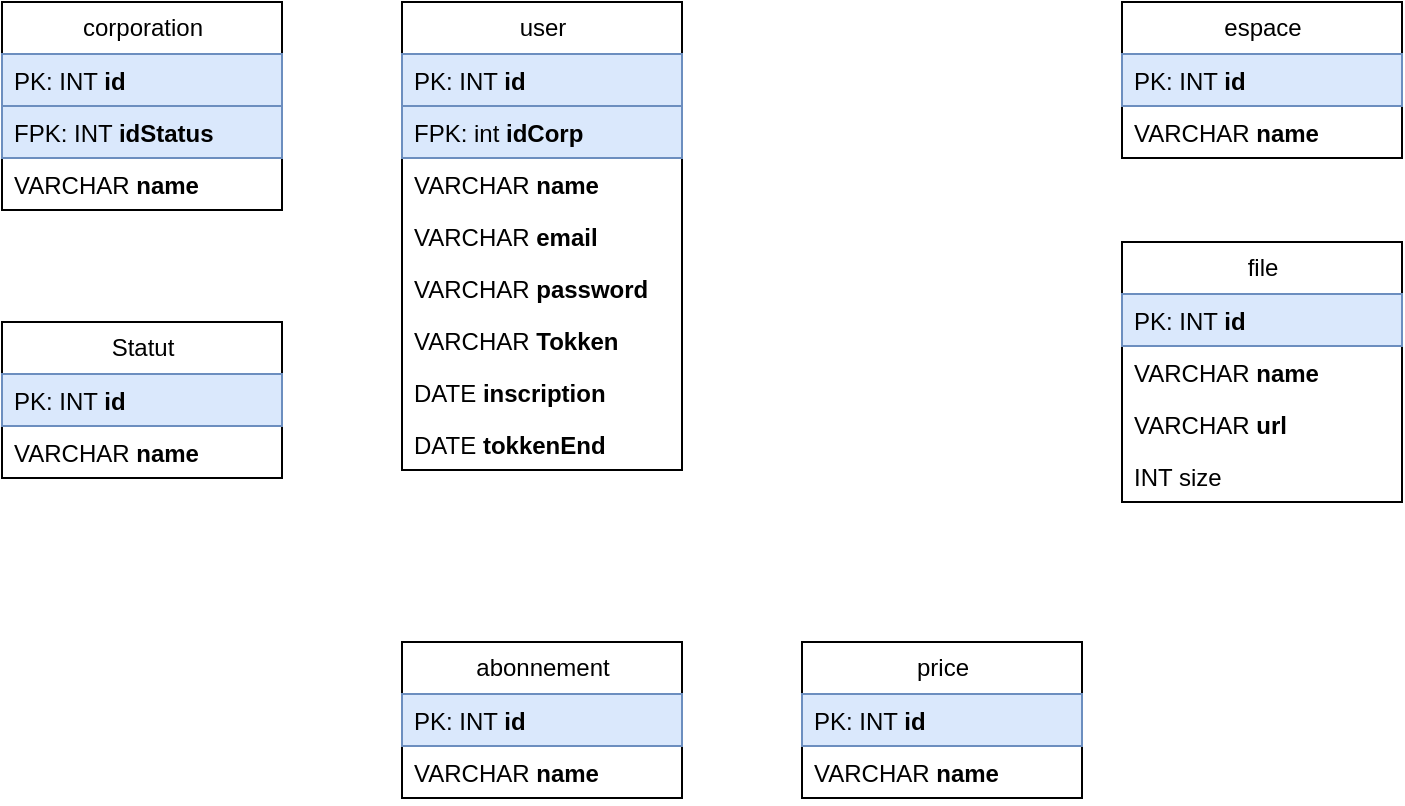 <mxfile version="24.7.5">
  <diagram id="C5RBs43oDa-KdzZeNtuy" name="Page-1">
    <mxGraphModel dx="1434" dy="746" grid="1" gridSize="10" guides="1" tooltips="1" connect="1" arrows="1" fold="1" page="1" pageScale="1" pageWidth="827" pageHeight="1169" math="0" shadow="0">
      <root>
        <mxCell id="WIyWlLk6GJQsqaUBKTNV-0" />
        <mxCell id="WIyWlLk6GJQsqaUBKTNV-1" parent="WIyWlLk6GJQsqaUBKTNV-0" />
        <mxCell id="jUsBYwLIqbHVCt4yC-l_-19" value="user" style="swimlane;fontStyle=0;childLayout=stackLayout;horizontal=1;startSize=26;fillColor=none;horizontalStack=0;resizeParent=1;resizeParentMax=0;resizeLast=0;collapsible=1;marginBottom=0;html=1;" vertex="1" parent="WIyWlLk6GJQsqaUBKTNV-1">
          <mxGeometry x="240" y="80" width="140" height="234" as="geometry" />
        </mxCell>
        <mxCell id="jUsBYwLIqbHVCt4yC-l_-20" value="PK: INT &lt;b&gt;id&lt;/b&gt;" style="text;strokeColor=#6c8ebf;fillColor=#dae8fc;align=left;verticalAlign=top;spacingLeft=4;spacingRight=4;overflow=hidden;rotatable=0;points=[[0,0.5],[1,0.5]];portConstraint=eastwest;whiteSpace=wrap;html=1;" vertex="1" parent="jUsBYwLIqbHVCt4yC-l_-19">
          <mxGeometry y="26" width="140" height="26" as="geometry" />
        </mxCell>
        <mxCell id="jUsBYwLIqbHVCt4yC-l_-22" value="FPK: int &lt;b&gt;idCorp&amp;nbsp;&lt;/b&gt;" style="text;strokeColor=#6c8ebf;fillColor=#dae8fc;align=left;verticalAlign=top;spacingLeft=4;spacingRight=4;overflow=hidden;rotatable=0;points=[[0,0.5],[1,0.5]];portConstraint=eastwest;whiteSpace=wrap;html=1;" vertex="1" parent="jUsBYwLIqbHVCt4yC-l_-19">
          <mxGeometry y="52" width="140" height="26" as="geometry" />
        </mxCell>
        <mxCell id="jUsBYwLIqbHVCt4yC-l_-23" value="VARCHAR&amp;nbsp;&lt;b&gt;name&lt;/b&gt;" style="text;strokeColor=none;fillColor=none;align=left;verticalAlign=top;spacingLeft=4;spacingRight=4;overflow=hidden;rotatable=0;points=[[0,0.5],[1,0.5]];portConstraint=eastwest;whiteSpace=wrap;html=1;" vertex="1" parent="jUsBYwLIqbHVCt4yC-l_-19">
          <mxGeometry y="78" width="140" height="26" as="geometry" />
        </mxCell>
        <mxCell id="jUsBYwLIqbHVCt4yC-l_-24" value="VARCHAR &lt;b&gt;email&lt;/b&gt;" style="text;strokeColor=none;fillColor=none;align=left;verticalAlign=top;spacingLeft=4;spacingRight=4;overflow=hidden;rotatable=0;points=[[0,0.5],[1,0.5]];portConstraint=eastwest;whiteSpace=wrap;html=1;" vertex="1" parent="jUsBYwLIqbHVCt4yC-l_-19">
          <mxGeometry y="104" width="140" height="26" as="geometry" />
        </mxCell>
        <mxCell id="jUsBYwLIqbHVCt4yC-l_-26" value="VARCHAR &lt;b&gt;password&lt;/b&gt;" style="text;strokeColor=none;fillColor=none;align=left;verticalAlign=top;spacingLeft=4;spacingRight=4;overflow=hidden;rotatable=0;points=[[0,0.5],[1,0.5]];portConstraint=eastwest;whiteSpace=wrap;html=1;" vertex="1" parent="jUsBYwLIqbHVCt4yC-l_-19">
          <mxGeometry y="130" width="140" height="26" as="geometry" />
        </mxCell>
        <mxCell id="jUsBYwLIqbHVCt4yC-l_-25" value="VARCHAR &lt;b&gt;Tokken&amp;nbsp;&lt;/b&gt;" style="text;strokeColor=none;fillColor=none;align=left;verticalAlign=top;spacingLeft=4;spacingRight=4;overflow=hidden;rotatable=0;points=[[0,0.5],[1,0.5]];portConstraint=eastwest;whiteSpace=wrap;html=1;" vertex="1" parent="jUsBYwLIqbHVCt4yC-l_-19">
          <mxGeometry y="156" width="140" height="26" as="geometry" />
        </mxCell>
        <mxCell id="jUsBYwLIqbHVCt4yC-l_-27" value="DATE &lt;b&gt;inscription&lt;/b&gt;" style="text;strokeColor=none;fillColor=none;align=left;verticalAlign=top;spacingLeft=4;spacingRight=4;overflow=hidden;rotatable=0;points=[[0,0.5],[1,0.5]];portConstraint=eastwest;whiteSpace=wrap;html=1;" vertex="1" parent="jUsBYwLIqbHVCt4yC-l_-19">
          <mxGeometry y="182" width="140" height="26" as="geometry" />
        </mxCell>
        <mxCell id="jUsBYwLIqbHVCt4yC-l_-28" value="DATE &lt;b&gt;tokkenEnd&lt;/b&gt;" style="text;strokeColor=none;fillColor=none;align=left;verticalAlign=top;spacingLeft=4;spacingRight=4;overflow=hidden;rotatable=0;points=[[0,0.5],[1,0.5]];portConstraint=eastwest;whiteSpace=wrap;html=1;" vertex="1" parent="jUsBYwLIqbHVCt4yC-l_-19">
          <mxGeometry y="208" width="140" height="26" as="geometry" />
        </mxCell>
        <mxCell id="jUsBYwLIqbHVCt4yC-l_-29" value="corporation" style="swimlane;fontStyle=0;childLayout=stackLayout;horizontal=1;startSize=26;fillColor=none;horizontalStack=0;resizeParent=1;resizeParentMax=0;resizeLast=0;collapsible=1;marginBottom=0;html=1;" vertex="1" parent="WIyWlLk6GJQsqaUBKTNV-1">
          <mxGeometry x="40" y="80" width="140" height="104" as="geometry" />
        </mxCell>
        <mxCell id="jUsBYwLIqbHVCt4yC-l_-30" value="PK: INT &lt;b&gt;id&lt;/b&gt;" style="text;strokeColor=#6c8ebf;fillColor=#dae8fc;align=left;verticalAlign=top;spacingLeft=4;spacingRight=4;overflow=hidden;rotatable=0;points=[[0,0.5],[1,0.5]];portConstraint=eastwest;whiteSpace=wrap;html=1;" vertex="1" parent="jUsBYwLIqbHVCt4yC-l_-29">
          <mxGeometry y="26" width="140" height="26" as="geometry" />
        </mxCell>
        <mxCell id="jUsBYwLIqbHVCt4yC-l_-21" value="FPK: INT &lt;b&gt;idStatus&lt;/b&gt;" style="text;strokeColor=#6c8ebf;fillColor=#dae8fc;align=left;verticalAlign=top;spacingLeft=4;spacingRight=4;overflow=hidden;rotatable=0;points=[[0,0.5],[1,0.5]];portConstraint=eastwest;whiteSpace=wrap;html=1;" vertex="1" parent="jUsBYwLIqbHVCt4yC-l_-29">
          <mxGeometry y="52" width="140" height="26" as="geometry" />
        </mxCell>
        <mxCell id="jUsBYwLIqbHVCt4yC-l_-33" value="VARCHAR&amp;nbsp;&lt;b&gt;name&lt;/b&gt;" style="text;strokeColor=none;fillColor=none;align=left;verticalAlign=top;spacingLeft=4;spacingRight=4;overflow=hidden;rotatable=0;points=[[0,0.5],[1,0.5]];portConstraint=eastwest;whiteSpace=wrap;html=1;" vertex="1" parent="jUsBYwLIqbHVCt4yC-l_-29">
          <mxGeometry y="78" width="140" height="26" as="geometry" />
        </mxCell>
        <mxCell id="jUsBYwLIqbHVCt4yC-l_-39" value="Statut" style="swimlane;fontStyle=0;childLayout=stackLayout;horizontal=1;startSize=26;fillColor=none;horizontalStack=0;resizeParent=1;resizeParentMax=0;resizeLast=0;collapsible=1;marginBottom=0;html=1;" vertex="1" parent="WIyWlLk6GJQsqaUBKTNV-1">
          <mxGeometry x="40" y="240" width="140" height="78" as="geometry" />
        </mxCell>
        <mxCell id="jUsBYwLIqbHVCt4yC-l_-40" value="PK: INT &lt;b&gt;id&lt;/b&gt;" style="text;strokeColor=#6c8ebf;fillColor=#dae8fc;align=left;verticalAlign=top;spacingLeft=4;spacingRight=4;overflow=hidden;rotatable=0;points=[[0,0.5],[1,0.5]];portConstraint=eastwest;whiteSpace=wrap;html=1;" vertex="1" parent="jUsBYwLIqbHVCt4yC-l_-39">
          <mxGeometry y="26" width="140" height="26" as="geometry" />
        </mxCell>
        <mxCell id="jUsBYwLIqbHVCt4yC-l_-41" value="VARCHAR&amp;nbsp;&lt;b&gt;name&lt;/b&gt;" style="text;strokeColor=none;fillColor=none;align=left;verticalAlign=top;spacingLeft=4;spacingRight=4;overflow=hidden;rotatable=0;points=[[0,0.5],[1,0.5]];portConstraint=eastwest;whiteSpace=wrap;html=1;" vertex="1" parent="jUsBYwLIqbHVCt4yC-l_-39">
          <mxGeometry y="52" width="140" height="26" as="geometry" />
        </mxCell>
        <mxCell id="jUsBYwLIqbHVCt4yC-l_-42" value="abonnement" style="swimlane;fontStyle=0;childLayout=stackLayout;horizontal=1;startSize=26;fillColor=none;horizontalStack=0;resizeParent=1;resizeParentMax=0;resizeLast=0;collapsible=1;marginBottom=0;html=1;" vertex="1" parent="WIyWlLk6GJQsqaUBKTNV-1">
          <mxGeometry x="240" y="400" width="140" height="78" as="geometry" />
        </mxCell>
        <mxCell id="jUsBYwLIqbHVCt4yC-l_-43" value="PK: INT &lt;b&gt;id&lt;/b&gt;" style="text;strokeColor=#6c8ebf;fillColor=#dae8fc;align=left;verticalAlign=top;spacingLeft=4;spacingRight=4;overflow=hidden;rotatable=0;points=[[0,0.5],[1,0.5]];portConstraint=eastwest;whiteSpace=wrap;html=1;" vertex="1" parent="jUsBYwLIqbHVCt4yC-l_-42">
          <mxGeometry y="26" width="140" height="26" as="geometry" />
        </mxCell>
        <mxCell id="jUsBYwLIqbHVCt4yC-l_-44" value="VARCHAR&amp;nbsp;&lt;b&gt;name&lt;/b&gt;" style="text;strokeColor=none;fillColor=none;align=left;verticalAlign=top;spacingLeft=4;spacingRight=4;overflow=hidden;rotatable=0;points=[[0,0.5],[1,0.5]];portConstraint=eastwest;whiteSpace=wrap;html=1;" vertex="1" parent="jUsBYwLIqbHVCt4yC-l_-42">
          <mxGeometry y="52" width="140" height="26" as="geometry" />
        </mxCell>
        <mxCell id="jUsBYwLIqbHVCt4yC-l_-45" value="price" style="swimlane;fontStyle=0;childLayout=stackLayout;horizontal=1;startSize=26;fillColor=none;horizontalStack=0;resizeParent=1;resizeParentMax=0;resizeLast=0;collapsible=1;marginBottom=0;html=1;" vertex="1" parent="WIyWlLk6GJQsqaUBKTNV-1">
          <mxGeometry x="440" y="400" width="140" height="78" as="geometry" />
        </mxCell>
        <mxCell id="jUsBYwLIqbHVCt4yC-l_-46" value="PK: INT &lt;b&gt;id&lt;/b&gt;" style="text;strokeColor=#6c8ebf;fillColor=#dae8fc;align=left;verticalAlign=top;spacingLeft=4;spacingRight=4;overflow=hidden;rotatable=0;points=[[0,0.5],[1,0.5]];portConstraint=eastwest;whiteSpace=wrap;html=1;" vertex="1" parent="jUsBYwLIqbHVCt4yC-l_-45">
          <mxGeometry y="26" width="140" height="26" as="geometry" />
        </mxCell>
        <mxCell id="jUsBYwLIqbHVCt4yC-l_-47" value="VARCHAR&amp;nbsp;&lt;b&gt;name&lt;/b&gt;" style="text;strokeColor=none;fillColor=none;align=left;verticalAlign=top;spacingLeft=4;spacingRight=4;overflow=hidden;rotatable=0;points=[[0,0.5],[1,0.5]];portConstraint=eastwest;whiteSpace=wrap;html=1;" vertex="1" parent="jUsBYwLIqbHVCt4yC-l_-45">
          <mxGeometry y="52" width="140" height="26" as="geometry" />
        </mxCell>
        <mxCell id="jUsBYwLIqbHVCt4yC-l_-48" value="espace" style="swimlane;fontStyle=0;childLayout=stackLayout;horizontal=1;startSize=26;fillColor=none;horizontalStack=0;resizeParent=1;resizeParentMax=0;resizeLast=0;collapsible=1;marginBottom=0;html=1;" vertex="1" parent="WIyWlLk6GJQsqaUBKTNV-1">
          <mxGeometry x="600" y="80" width="140" height="78" as="geometry" />
        </mxCell>
        <mxCell id="jUsBYwLIqbHVCt4yC-l_-49" value="PK: INT &lt;b&gt;id&lt;/b&gt;" style="text;strokeColor=#6c8ebf;fillColor=#dae8fc;align=left;verticalAlign=top;spacingLeft=4;spacingRight=4;overflow=hidden;rotatable=0;points=[[0,0.5],[1,0.5]];portConstraint=eastwest;whiteSpace=wrap;html=1;" vertex="1" parent="jUsBYwLIqbHVCt4yC-l_-48">
          <mxGeometry y="26" width="140" height="26" as="geometry" />
        </mxCell>
        <mxCell id="jUsBYwLIqbHVCt4yC-l_-50" value="VARCHAR&amp;nbsp;&lt;b&gt;name&lt;/b&gt;" style="text;strokeColor=none;fillColor=none;align=left;verticalAlign=top;spacingLeft=4;spacingRight=4;overflow=hidden;rotatable=0;points=[[0,0.5],[1,0.5]];portConstraint=eastwest;whiteSpace=wrap;html=1;" vertex="1" parent="jUsBYwLIqbHVCt4yC-l_-48">
          <mxGeometry y="52" width="140" height="26" as="geometry" />
        </mxCell>
        <mxCell id="jUsBYwLIqbHVCt4yC-l_-51" value="file" style="swimlane;fontStyle=0;childLayout=stackLayout;horizontal=1;startSize=26;fillColor=none;horizontalStack=0;resizeParent=1;resizeParentMax=0;resizeLast=0;collapsible=1;marginBottom=0;html=1;" vertex="1" parent="WIyWlLk6GJQsqaUBKTNV-1">
          <mxGeometry x="600" y="200" width="140" height="130" as="geometry" />
        </mxCell>
        <mxCell id="jUsBYwLIqbHVCt4yC-l_-52" value="PK: INT &lt;b&gt;id&lt;/b&gt;" style="text;strokeColor=#6c8ebf;fillColor=#dae8fc;align=left;verticalAlign=top;spacingLeft=4;spacingRight=4;overflow=hidden;rotatable=0;points=[[0,0.5],[1,0.5]];portConstraint=eastwest;whiteSpace=wrap;html=1;" vertex="1" parent="jUsBYwLIqbHVCt4yC-l_-51">
          <mxGeometry y="26" width="140" height="26" as="geometry" />
        </mxCell>
        <mxCell id="jUsBYwLIqbHVCt4yC-l_-53" value="VARCHAR&amp;nbsp;&lt;b&gt;name&lt;/b&gt;" style="text;strokeColor=none;fillColor=none;align=left;verticalAlign=top;spacingLeft=4;spacingRight=4;overflow=hidden;rotatable=0;points=[[0,0.5],[1,0.5]];portConstraint=eastwest;whiteSpace=wrap;html=1;" vertex="1" parent="jUsBYwLIqbHVCt4yC-l_-51">
          <mxGeometry y="52" width="140" height="26" as="geometry" />
        </mxCell>
        <mxCell id="jUsBYwLIqbHVCt4yC-l_-54" value="VARCHAR &lt;b&gt;url&lt;/b&gt;" style="text;strokeColor=none;fillColor=none;align=left;verticalAlign=top;spacingLeft=4;spacingRight=4;overflow=hidden;rotatable=0;points=[[0,0.5],[1,0.5]];portConstraint=eastwest;whiteSpace=wrap;html=1;" vertex="1" parent="jUsBYwLIqbHVCt4yC-l_-51">
          <mxGeometry y="78" width="140" height="26" as="geometry" />
        </mxCell>
        <mxCell id="jUsBYwLIqbHVCt4yC-l_-55" value="INT size" style="text;strokeColor=none;fillColor=none;align=left;verticalAlign=top;spacingLeft=4;spacingRight=4;overflow=hidden;rotatable=0;points=[[0,0.5],[1,0.5]];portConstraint=eastwest;whiteSpace=wrap;html=1;" vertex="1" parent="jUsBYwLIqbHVCt4yC-l_-51">
          <mxGeometry y="104" width="140" height="26" as="geometry" />
        </mxCell>
      </root>
    </mxGraphModel>
  </diagram>
</mxfile>

